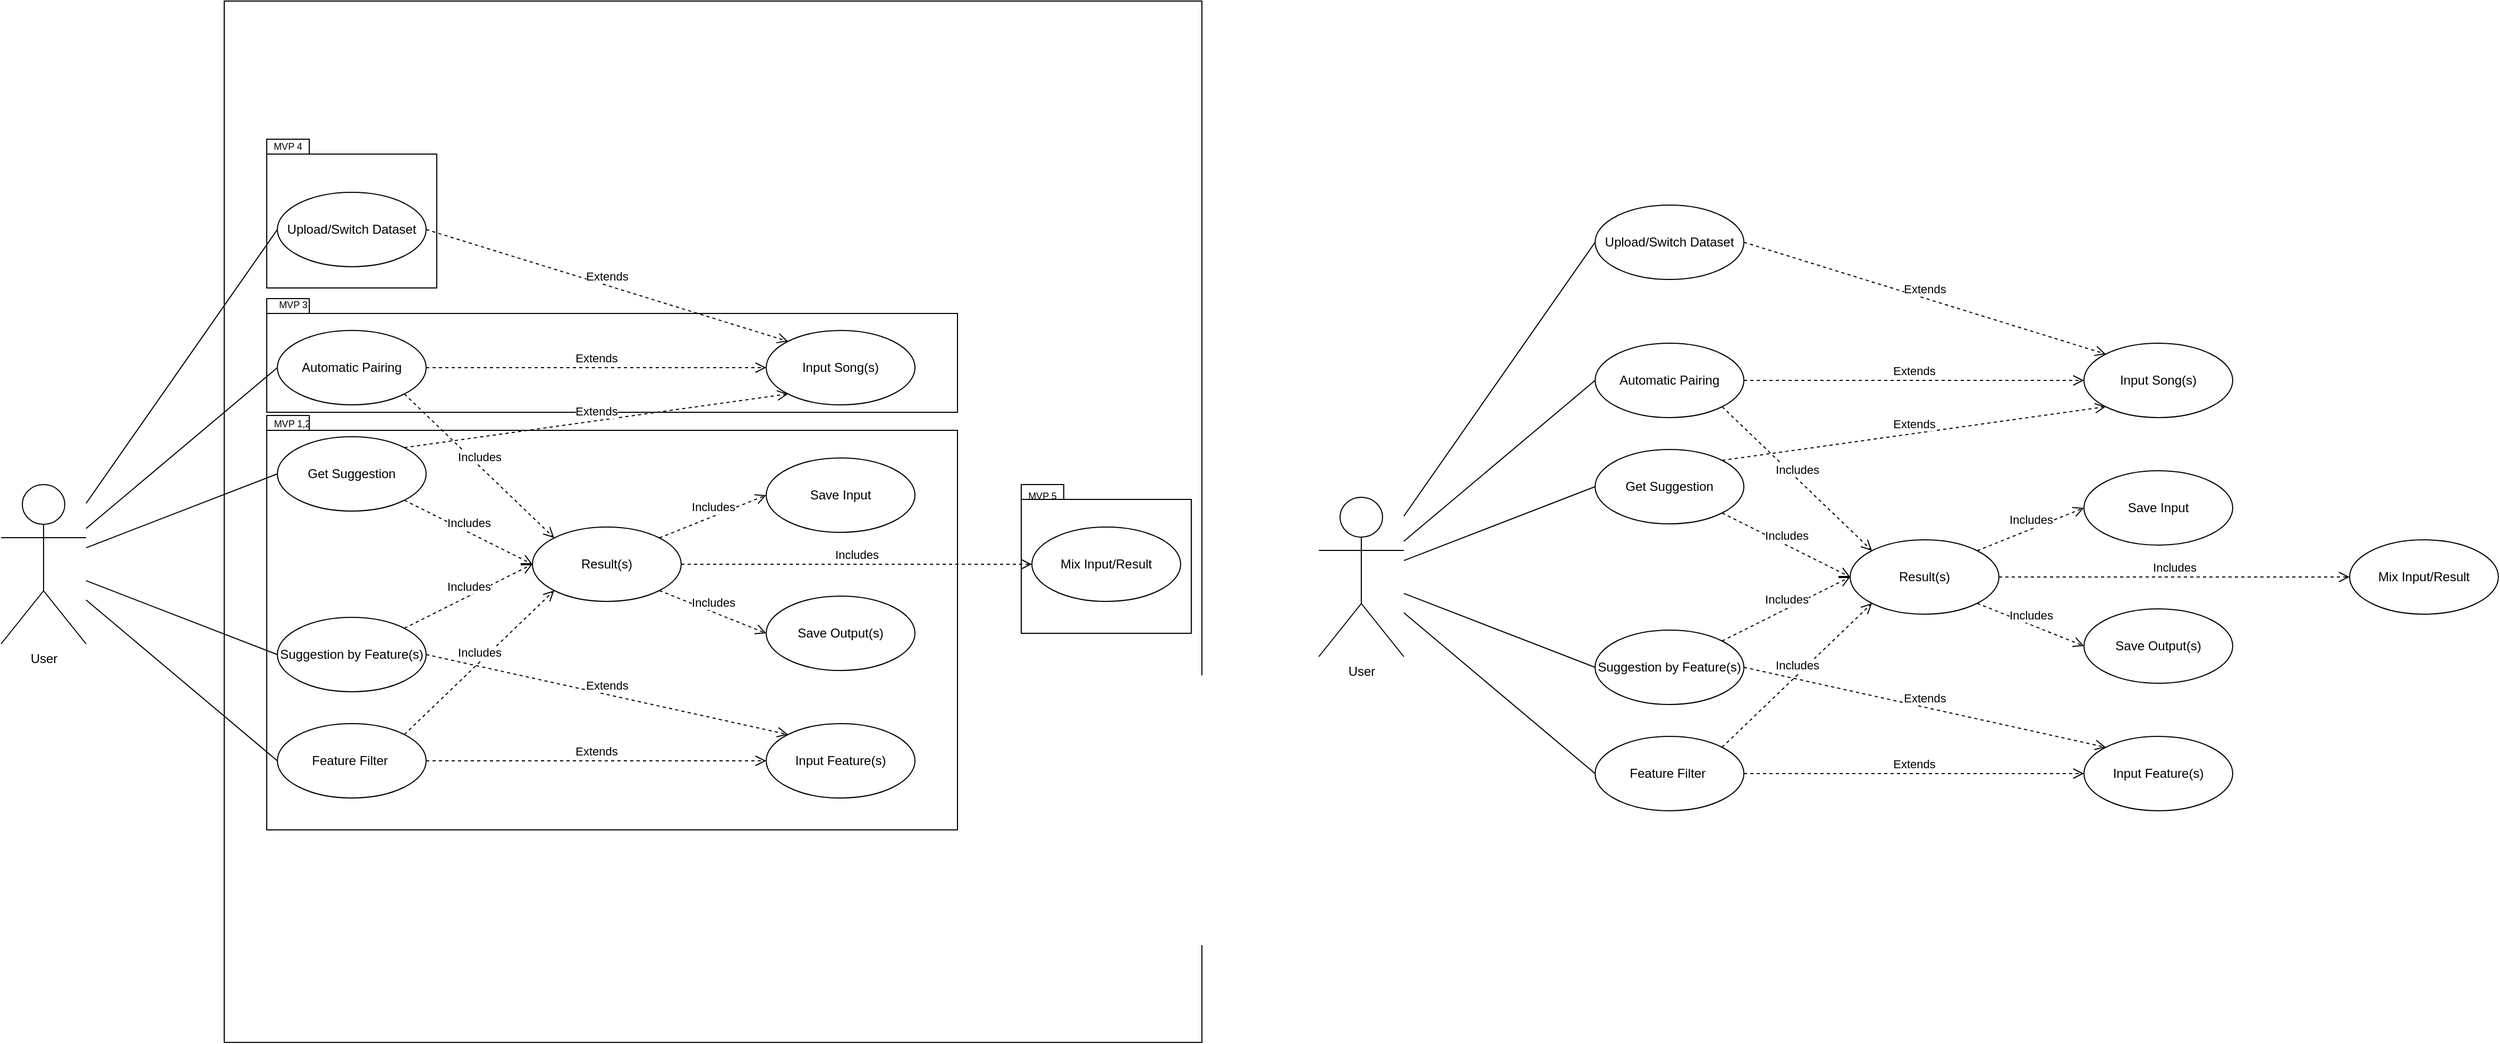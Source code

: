 <mxfile version="13.9.2" type="device"><diagram id="C5RBs43oDa-KdzZeNtuy" name="Page-1"><mxGraphModel dx="1703" dy="1934" grid="1" gridSize="10" guides="1" tooltips="1" connect="1" arrows="1" fold="1" page="1" pageScale="1" pageWidth="827" pageHeight="1169" math="0" shadow="0"><root><mxCell id="WIyWlLk6GJQsqaUBKTNV-0"/><mxCell id="WIyWlLk6GJQsqaUBKTNV-1" parent="WIyWlLk6GJQsqaUBKTNV-0"/><mxCell id="LaY01nCkbx8KZxwqlDOW-1" value="" style="rounded=0;whiteSpace=wrap;html=1;" vertex="1" parent="WIyWlLk6GJQsqaUBKTNV-1"><mxGeometry x="370" y="-350" width="920" height="980" as="geometry"/></mxCell><mxCell id="LaY01nCkbx8KZxwqlDOW-54" value="" style="shape=folder;fontStyle=1;spacingTop=10;tabWidth=40;tabHeight=14;tabPosition=left;html=1;" vertex="1" parent="WIyWlLk6GJQsqaUBKTNV-1"><mxGeometry x="410" y="-70" width="650" height="107" as="geometry"/></mxCell><mxCell id="LaY01nCkbx8KZxwqlDOW-51" value="package" style="shape=folder;fontStyle=1;spacingTop=10;tabWidth=40;tabHeight=14;tabPosition=left;html=1;" vertex="1" parent="WIyWlLk6GJQsqaUBKTNV-1"><mxGeometry x="410" y="-220" width="160" height="140" as="geometry"/></mxCell><mxCell id="LaY01nCkbx8KZxwqlDOW-49" value="" style="shape=folder;fontStyle=1;spacingTop=10;tabWidth=40;tabHeight=14;tabPosition=left;html=1;" vertex="1" parent="WIyWlLk6GJQsqaUBKTNV-1"><mxGeometry x="410" y="40" width="650" height="390" as="geometry"/></mxCell><mxCell id="LaY01nCkbx8KZxwqlDOW-0" value="User" style="shape=umlActor;verticalLabelPosition=bottom;verticalAlign=top;html=1;" vertex="1" parent="WIyWlLk6GJQsqaUBKTNV-1"><mxGeometry x="160" y="105" width="80" height="150" as="geometry"/></mxCell><mxCell id="LaY01nCkbx8KZxwqlDOW-2" value="Get Suggestion" style="ellipse;whiteSpace=wrap;html=1;" vertex="1" parent="WIyWlLk6GJQsqaUBKTNV-1"><mxGeometry x="420" y="60" width="140" height="70" as="geometry"/></mxCell><mxCell id="LaY01nCkbx8KZxwqlDOW-3" value="Suggestion by Feature(s)" style="ellipse;whiteSpace=wrap;html=1;" vertex="1" parent="WIyWlLk6GJQsqaUBKTNV-1"><mxGeometry x="420" y="230" width="140" height="70" as="geometry"/></mxCell><mxCell id="LaY01nCkbx8KZxwqlDOW-4" value="Feature Filter&amp;nbsp;" style="ellipse;whiteSpace=wrap;html=1;" vertex="1" parent="WIyWlLk6GJQsqaUBKTNV-1"><mxGeometry x="420" y="330" width="140" height="70" as="geometry"/></mxCell><mxCell id="LaY01nCkbx8KZxwqlDOW-5" value="Input Feature(s)" style="ellipse;whiteSpace=wrap;html=1;" vertex="1" parent="WIyWlLk6GJQsqaUBKTNV-1"><mxGeometry x="880" y="330" width="140" height="70" as="geometry"/></mxCell><mxCell id="LaY01nCkbx8KZxwqlDOW-12" value="Input Song(s)" style="ellipse;whiteSpace=wrap;html=1;" vertex="1" parent="WIyWlLk6GJQsqaUBKTNV-1"><mxGeometry x="880" y="-40" width="140" height="70" as="geometry"/></mxCell><mxCell id="LaY01nCkbx8KZxwqlDOW-13" value="Result(s)" style="ellipse;whiteSpace=wrap;html=1;" vertex="1" parent="WIyWlLk6GJQsqaUBKTNV-1"><mxGeometry x="660" y="145" width="140" height="70" as="geometry"/></mxCell><mxCell id="LaY01nCkbx8KZxwqlDOW-18" value="&lt;span style=&quot;color: rgb(0 , 0 , 0) ; font-family: &amp;#34;helvetica&amp;#34; ; font-size: 11px ; font-style: normal ; font-weight: 400 ; letter-spacing: normal ; text-align: center ; text-indent: 0px ; text-transform: none ; word-spacing: 0px ; background-color: rgb(255 , 255 , 255) ; display: inline ; float: none&quot;&gt;Extends&lt;/span&gt;" style="html=1;verticalAlign=bottom;endArrow=open;dashed=1;endSize=8;exitX=1;exitY=0;exitDx=0;exitDy=0;entryX=0;entryY=1;entryDx=0;entryDy=0;" edge="1" parent="WIyWlLk6GJQsqaUBKTNV-1" source="LaY01nCkbx8KZxwqlDOW-2" target="LaY01nCkbx8KZxwqlDOW-12"><mxGeometry relative="1" as="geometry"><mxPoint x="1030" y="140" as="sourcePoint"/><mxPoint x="950" y="140" as="targetPoint"/></mxGeometry></mxCell><mxCell id="LaY01nCkbx8KZxwqlDOW-21" value="Includes" style="html=1;verticalAlign=bottom;endArrow=open;dashed=1;endSize=8;exitX=1;exitY=1;exitDx=0;exitDy=0;" edge="1" parent="WIyWlLk6GJQsqaUBKTNV-1" source="LaY01nCkbx8KZxwqlDOW-2"><mxGeometry relative="1" as="geometry"><mxPoint x="590.0" y="115.0" as="sourcePoint"/><mxPoint x="660" y="180" as="targetPoint"/></mxGeometry></mxCell><mxCell id="LaY01nCkbx8KZxwqlDOW-25" value="Extends" style="html=1;verticalAlign=bottom;endArrow=open;dashed=1;endSize=8;exitX=1;exitY=0.5;exitDx=0;exitDy=0;entryX=0;entryY=0;entryDx=0;entryDy=0;" edge="1" parent="WIyWlLk6GJQsqaUBKTNV-1" source="LaY01nCkbx8KZxwqlDOW-3" target="LaY01nCkbx8KZxwqlDOW-5"><mxGeometry relative="1" as="geometry"><mxPoint x="569.995" y="270.002" as="sourcePoint"/><mxPoint x="839.985" y="321.018" as="targetPoint"/></mxGeometry></mxCell><mxCell id="LaY01nCkbx8KZxwqlDOW-26" value="Extends" style="html=1;verticalAlign=bottom;endArrow=open;dashed=1;endSize=8;exitX=1;exitY=0.5;exitDx=0;exitDy=0;entryX=0;entryY=0.5;entryDx=0;entryDy=0;" edge="1" parent="WIyWlLk6GJQsqaUBKTNV-1" source="LaY01nCkbx8KZxwqlDOW-4" target="LaY01nCkbx8KZxwqlDOW-5"><mxGeometry relative="1" as="geometry"><mxPoint x="560.005" y="129.492" as="sourcePoint"/><mxPoint x="829.995" y="180.508" as="targetPoint"/></mxGeometry></mxCell><mxCell id="LaY01nCkbx8KZxwqlDOW-27" value="&lt;span style=&quot;color: rgb(0 , 0 , 0) ; font-family: &amp;#34;helvetica&amp;#34; ; font-size: 11px ; font-style: normal ; font-weight: 400 ; letter-spacing: normal ; text-align: center ; text-indent: 0px ; text-transform: none ; word-spacing: 0px ; background-color: rgb(255 , 255 , 255) ; display: inline ; float: none&quot;&gt;Includes&lt;/span&gt;" style="html=1;verticalAlign=bottom;endArrow=open;dashed=1;endSize=8;exitX=1;exitY=0;exitDx=0;exitDy=0;entryX=0;entryY=0.5;entryDx=0;entryDy=0;" edge="1" parent="WIyWlLk6GJQsqaUBKTNV-1" source="LaY01nCkbx8KZxwqlDOW-3" target="LaY01nCkbx8KZxwqlDOW-13"><mxGeometry relative="1" as="geometry"><mxPoint x="550.005" y="119.492" as="sourcePoint"/><mxPoint x="689.995" y="170.508" as="targetPoint"/></mxGeometry></mxCell><mxCell id="LaY01nCkbx8KZxwqlDOW-28" value="Includes" style="html=1;verticalAlign=bottom;endArrow=open;dashed=1;endSize=8;exitX=1;exitY=0;exitDx=0;exitDy=0;entryX=0;entryY=1;entryDx=0;entryDy=0;" edge="1" parent="WIyWlLk6GJQsqaUBKTNV-1" source="LaY01nCkbx8KZxwqlDOW-4" target="LaY01nCkbx8KZxwqlDOW-13"><mxGeometry relative="1" as="geometry"><mxPoint x="560.005" y="129.492" as="sourcePoint"/><mxPoint x="699.995" y="180.508" as="targetPoint"/></mxGeometry></mxCell><mxCell id="LaY01nCkbx8KZxwqlDOW-29" value="Save Input" style="ellipse;whiteSpace=wrap;html=1;" vertex="1" parent="WIyWlLk6GJQsqaUBKTNV-1"><mxGeometry x="880" y="80" width="140" height="70" as="geometry"/></mxCell><mxCell id="LaY01nCkbx8KZxwqlDOW-30" value="&lt;span style=&quot;color: rgb(0 , 0 , 0) ; font-family: &amp;#34;helvetica&amp;#34; ; font-size: 11px ; font-style: normal ; font-weight: 400 ; letter-spacing: normal ; text-align: center ; text-indent: 0px ; text-transform: none ; word-spacing: 0px ; background-color: rgb(255 , 255 , 255) ; display: inline ; float: none&quot;&gt;Includes&lt;/span&gt;" style="html=1;verticalAlign=bottom;endArrow=open;dashed=1;endSize=8;exitX=1;exitY=0;exitDx=0;exitDy=0;entryX=0;entryY=0.5;entryDx=0;entryDy=0;" edge="1" parent="WIyWlLk6GJQsqaUBKTNV-1" source="LaY01nCkbx8KZxwqlDOW-13" target="LaY01nCkbx8KZxwqlDOW-29"><mxGeometry relative="1" as="geometry"><mxPoint x="570.0" y="95.0" as="sourcePoint"/><mxPoint x="670" y="95.0" as="targetPoint"/></mxGeometry></mxCell><mxCell id="LaY01nCkbx8KZxwqlDOW-31" value="" style="endArrow=none;html=1;entryX=0;entryY=0.5;entryDx=0;entryDy=0;" edge="1" parent="WIyWlLk6GJQsqaUBKTNV-1" source="LaY01nCkbx8KZxwqlDOW-0" target="LaY01nCkbx8KZxwqlDOW-2"><mxGeometry width="50" height="50" relative="1" as="geometry"><mxPoint x="240" y="140" as="sourcePoint"/><mxPoint x="290" y="90" as="targetPoint"/></mxGeometry></mxCell><mxCell id="LaY01nCkbx8KZxwqlDOW-32" value="" style="endArrow=none;html=1;entryX=0;entryY=0.5;entryDx=0;entryDy=0;" edge="1" parent="WIyWlLk6GJQsqaUBKTNV-1" source="LaY01nCkbx8KZxwqlDOW-0" target="LaY01nCkbx8KZxwqlDOW-3"><mxGeometry width="50" height="50" relative="1" as="geometry"><mxPoint x="250" y="300" as="sourcePoint"/><mxPoint x="300" y="250" as="targetPoint"/></mxGeometry></mxCell><mxCell id="LaY01nCkbx8KZxwqlDOW-33" value="" style="endArrow=none;html=1;exitX=0;exitY=0.5;exitDx=0;exitDy=0;" edge="1" parent="WIyWlLk6GJQsqaUBKTNV-1" source="LaY01nCkbx8KZxwqlDOW-4" target="LaY01nCkbx8KZxwqlDOW-0"><mxGeometry width="50" height="50" relative="1" as="geometry"><mxPoint x="260" y="350" as="sourcePoint"/><mxPoint x="310" y="300" as="targetPoint"/></mxGeometry></mxCell><mxCell id="LaY01nCkbx8KZxwqlDOW-34" value="Save Output(s)" style="ellipse;whiteSpace=wrap;html=1;" vertex="1" parent="WIyWlLk6GJQsqaUBKTNV-1"><mxGeometry x="880" y="210" width="140" height="70" as="geometry"/></mxCell><mxCell id="LaY01nCkbx8KZxwqlDOW-35" value="&lt;span style=&quot;color: rgb(0 , 0 , 0) ; font-family: &amp;#34;helvetica&amp;#34; ; font-size: 11px ; font-style: normal ; font-weight: 400 ; letter-spacing: normal ; text-align: center ; text-indent: 0px ; text-transform: none ; word-spacing: 0px ; background-color: rgb(255 , 255 , 255) ; display: inline ; float: none&quot;&gt;Includes&lt;/span&gt;" style="html=1;verticalAlign=bottom;endArrow=open;dashed=1;endSize=8;exitX=1;exitY=1;exitDx=0;exitDy=0;entryX=0;entryY=0.5;entryDx=0;entryDy=0;" edge="1" parent="WIyWlLk6GJQsqaUBKTNV-1" source="LaY01nCkbx8KZxwqlDOW-13" target="LaY01nCkbx8KZxwqlDOW-34"><mxGeometry relative="1" as="geometry"><mxPoint x="790.005" y="170.508" as="sourcePoint"/><mxPoint x="890" y="145.0" as="targetPoint"/></mxGeometry></mxCell><mxCell id="LaY01nCkbx8KZxwqlDOW-36" value="Automatic Pairing" style="ellipse;whiteSpace=wrap;html=1;" vertex="1" parent="WIyWlLk6GJQsqaUBKTNV-1"><mxGeometry x="420" y="-40" width="140" height="70" as="geometry"/></mxCell><mxCell id="LaY01nCkbx8KZxwqlDOW-37" value="&lt;span style=&quot;color: rgb(0 , 0 , 0) ; font-family: &amp;#34;helvetica&amp;#34; ; font-size: 11px ; font-style: normal ; font-weight: 400 ; letter-spacing: normal ; text-align: center ; text-indent: 0px ; text-transform: none ; word-spacing: 0px ; background-color: rgb(255 , 255 , 255) ; display: inline ; float: none&quot;&gt;Extends&lt;/span&gt;" style="html=1;verticalAlign=bottom;endArrow=open;dashed=1;endSize=8;exitX=1;exitY=0.5;exitDx=0;exitDy=0;entryX=0;entryY=0.5;entryDx=0;entryDy=0;" edge="1" parent="WIyWlLk6GJQsqaUBKTNV-1" source="LaY01nCkbx8KZxwqlDOW-36" target="LaY01nCkbx8KZxwqlDOW-12"><mxGeometry relative="1" as="geometry"><mxPoint x="570.0" y="95.0" as="sourcePoint"/><mxPoint x="680" y="110" as="targetPoint"/></mxGeometry></mxCell><mxCell id="LaY01nCkbx8KZxwqlDOW-38" value="Includes" style="html=1;verticalAlign=bottom;endArrow=open;dashed=1;endSize=8;exitX=1;exitY=1;exitDx=0;exitDy=0;entryX=0;entryY=0;entryDx=0;entryDy=0;" edge="1" parent="WIyWlLk6GJQsqaUBKTNV-1" source="LaY01nCkbx8KZxwqlDOW-36" target="LaY01nCkbx8KZxwqlDOW-13"><mxGeometry relative="1" as="geometry"><mxPoint x="550.005" y="119.492" as="sourcePoint"/><mxPoint x="670" y="190.0" as="targetPoint"/></mxGeometry></mxCell><mxCell id="LaY01nCkbx8KZxwqlDOW-45" value="" style="endArrow=none;html=1;strokeColor=#000000;entryX=0;entryY=0.5;entryDx=0;entryDy=0;" edge="1" parent="WIyWlLk6GJQsqaUBKTNV-1" source="LaY01nCkbx8KZxwqlDOW-0" target="LaY01nCkbx8KZxwqlDOW-36"><mxGeometry width="50" height="50" relative="1" as="geometry"><mxPoint x="280" y="-20" as="sourcePoint"/><mxPoint x="330" y="-70" as="targetPoint"/></mxGeometry></mxCell><mxCell id="LaY01nCkbx8KZxwqlDOW-46" value="Upload/Switch Dataset" style="ellipse;whiteSpace=wrap;html=1;" vertex="1" parent="WIyWlLk6GJQsqaUBKTNV-1"><mxGeometry x="420" y="-170" width="140" height="70" as="geometry"/></mxCell><mxCell id="LaY01nCkbx8KZxwqlDOW-47" value="&lt;span style=&quot;color: rgb(0 , 0 , 0) ; font-family: &amp;#34;helvetica&amp;#34; ; font-size: 11px ; font-style: normal ; font-weight: 400 ; letter-spacing: normal ; text-align: center ; text-indent: 0px ; text-transform: none ; word-spacing: 0px ; background-color: rgb(255 , 255 , 255) ; display: inline ; float: none&quot;&gt;Extends&lt;/span&gt;" style="html=1;verticalAlign=bottom;endArrow=open;dashed=1;endSize=8;exitX=1;exitY=0.5;exitDx=0;exitDy=0;entryX=0;entryY=0;entryDx=0;entryDy=0;" edge="1" parent="WIyWlLk6GJQsqaUBKTNV-1" source="LaY01nCkbx8KZxwqlDOW-46" target="LaY01nCkbx8KZxwqlDOW-12"><mxGeometry relative="1" as="geometry"><mxPoint x="570.0" y="5.0" as="sourcePoint"/><mxPoint x="890" y="5.0" as="targetPoint"/></mxGeometry></mxCell><mxCell id="LaY01nCkbx8KZxwqlDOW-48" value="" style="endArrow=none;html=1;strokeColor=#000000;entryX=0;entryY=0.5;entryDx=0;entryDy=0;" edge="1" parent="WIyWlLk6GJQsqaUBKTNV-1" source="LaY01nCkbx8KZxwqlDOW-0" target="LaY01nCkbx8KZxwqlDOW-46"><mxGeometry width="50" height="50" relative="1" as="geometry"><mxPoint x="250" y="90" as="sourcePoint"/><mxPoint x="430.0" y="5.0" as="targetPoint"/></mxGeometry></mxCell><mxCell id="LaY01nCkbx8KZxwqlDOW-50" value="&lt;font style=&quot;font-size: 9px&quot;&gt;MVP 1,2&lt;/font&gt;" style="text;html=1;strokeColor=none;fillColor=none;align=center;verticalAlign=middle;whiteSpace=wrap;rounded=0;" vertex="1" parent="WIyWlLk6GJQsqaUBKTNV-1"><mxGeometry x="384" y="37" width="100" height="20" as="geometry"/></mxCell><mxCell id="LaY01nCkbx8KZxwqlDOW-52" value="&lt;font style=&quot;font-size: 9px&quot;&gt;MVP 4&lt;/font&gt;" style="text;html=1;strokeColor=none;fillColor=none;align=center;verticalAlign=middle;whiteSpace=wrap;rounded=0;" vertex="1" parent="WIyWlLk6GJQsqaUBKTNV-1"><mxGeometry x="380" y="-224" width="100" height="20" as="geometry"/></mxCell><mxCell id="LaY01nCkbx8KZxwqlDOW-55" value="&lt;font style=&quot;font-size: 9px&quot;&gt;MVP 3&lt;/font&gt;" style="text;html=1;strokeColor=none;fillColor=none;align=center;verticalAlign=middle;whiteSpace=wrap;rounded=0;" vertex="1" parent="WIyWlLk6GJQsqaUBKTNV-1"><mxGeometry x="385" y="-75" width="100" height="20" as="geometry"/></mxCell><mxCell id="LaY01nCkbx8KZxwqlDOW-57" value="" style="shape=folder;fontStyle=1;spacingTop=10;tabWidth=40;tabHeight=14;tabPosition=left;html=1;" vertex="1" parent="WIyWlLk6GJQsqaUBKTNV-1"><mxGeometry x="1120" y="105" width="160" height="140" as="geometry"/></mxCell><mxCell id="LaY01nCkbx8KZxwqlDOW-59" value="&lt;font style=&quot;font-size: 9px&quot;&gt;MVP 5&lt;/font&gt;" style="text;html=1;strokeColor=none;fillColor=none;align=center;verticalAlign=middle;whiteSpace=wrap;rounded=0;" vertex="1" parent="WIyWlLk6GJQsqaUBKTNV-1"><mxGeometry x="1090" y="105" width="100" height="20" as="geometry"/></mxCell><mxCell id="LaY01nCkbx8KZxwqlDOW-60" value="Mix Input/Result" style="ellipse;whiteSpace=wrap;html=1;" vertex="1" parent="WIyWlLk6GJQsqaUBKTNV-1"><mxGeometry x="1130" y="145" width="140" height="70" as="geometry"/></mxCell><mxCell id="LaY01nCkbx8KZxwqlDOW-61" value="&lt;span style=&quot;color: rgb(0 , 0 , 0) ; font-family: &amp;#34;helvetica&amp;#34; ; font-size: 11px ; font-style: normal ; font-weight: 400 ; letter-spacing: normal ; text-align: center ; text-indent: 0px ; text-transform: none ; word-spacing: 0px ; background-color: rgb(255 , 255 , 255) ; display: inline ; float: none&quot;&gt;Includes&lt;/span&gt;" style="html=1;verticalAlign=bottom;endArrow=open;dashed=1;endSize=8;exitX=1;exitY=0.5;exitDx=0;exitDy=0;entryX=0;entryY=0.5;entryDx=0;entryDy=0;" edge="1" parent="WIyWlLk6GJQsqaUBKTNV-1" source="LaY01nCkbx8KZxwqlDOW-13" target="LaY01nCkbx8KZxwqlDOW-60"><mxGeometry relative="1" as="geometry"><mxPoint x="790.005" y="165.508" as="sourcePoint"/><mxPoint x="890" y="125.0" as="targetPoint"/></mxGeometry></mxCell><mxCell id="LaY01nCkbx8KZxwqlDOW-65" value="User" style="shape=umlActor;verticalLabelPosition=bottom;verticalAlign=top;html=1;" vertex="1" parent="WIyWlLk6GJQsqaUBKTNV-1"><mxGeometry x="1400" y="117" width="80" height="150" as="geometry"/></mxCell><mxCell id="LaY01nCkbx8KZxwqlDOW-66" value="Get Suggestion" style="ellipse;whiteSpace=wrap;html=1;" vertex="1" parent="WIyWlLk6GJQsqaUBKTNV-1"><mxGeometry x="1660" y="72" width="140" height="70" as="geometry"/></mxCell><mxCell id="LaY01nCkbx8KZxwqlDOW-67" value="Suggestion by Feature(s)" style="ellipse;whiteSpace=wrap;html=1;" vertex="1" parent="WIyWlLk6GJQsqaUBKTNV-1"><mxGeometry x="1660" y="242" width="140" height="70" as="geometry"/></mxCell><mxCell id="LaY01nCkbx8KZxwqlDOW-68" value="Feature Filter&amp;nbsp;" style="ellipse;whiteSpace=wrap;html=1;" vertex="1" parent="WIyWlLk6GJQsqaUBKTNV-1"><mxGeometry x="1660" y="342" width="140" height="70" as="geometry"/></mxCell><mxCell id="LaY01nCkbx8KZxwqlDOW-69" value="Input Feature(s)" style="ellipse;whiteSpace=wrap;html=1;" vertex="1" parent="WIyWlLk6GJQsqaUBKTNV-1"><mxGeometry x="2120" y="342" width="140" height="70" as="geometry"/></mxCell><mxCell id="LaY01nCkbx8KZxwqlDOW-70" value="Input Song(s)" style="ellipse;whiteSpace=wrap;html=1;" vertex="1" parent="WIyWlLk6GJQsqaUBKTNV-1"><mxGeometry x="2120" y="-28" width="140" height="70" as="geometry"/></mxCell><mxCell id="LaY01nCkbx8KZxwqlDOW-71" value="Result(s)" style="ellipse;whiteSpace=wrap;html=1;" vertex="1" parent="WIyWlLk6GJQsqaUBKTNV-1"><mxGeometry x="1900" y="157" width="140" height="70" as="geometry"/></mxCell><mxCell id="LaY01nCkbx8KZxwqlDOW-72" value="&lt;span style=&quot;color: rgb(0 , 0 , 0) ; font-family: &amp;#34;helvetica&amp;#34; ; font-size: 11px ; font-style: normal ; font-weight: 400 ; letter-spacing: normal ; text-align: center ; text-indent: 0px ; text-transform: none ; word-spacing: 0px ; background-color: rgb(255 , 255 , 255) ; display: inline ; float: none&quot;&gt;Extends&lt;/span&gt;" style="html=1;verticalAlign=bottom;endArrow=open;dashed=1;endSize=8;exitX=1;exitY=0;exitDx=0;exitDy=0;entryX=0;entryY=1;entryDx=0;entryDy=0;" edge="1" parent="WIyWlLk6GJQsqaUBKTNV-1" source="LaY01nCkbx8KZxwqlDOW-66" target="LaY01nCkbx8KZxwqlDOW-70"><mxGeometry relative="1" as="geometry"><mxPoint x="2270" y="152" as="sourcePoint"/><mxPoint x="2190" y="152" as="targetPoint"/></mxGeometry></mxCell><mxCell id="LaY01nCkbx8KZxwqlDOW-73" value="Includes" style="html=1;verticalAlign=bottom;endArrow=open;dashed=1;endSize=8;exitX=1;exitY=1;exitDx=0;exitDy=0;" edge="1" parent="WIyWlLk6GJQsqaUBKTNV-1" source="LaY01nCkbx8KZxwqlDOW-66"><mxGeometry relative="1" as="geometry"><mxPoint x="1830.0" y="127.0" as="sourcePoint"/><mxPoint x="1900" y="192" as="targetPoint"/></mxGeometry></mxCell><mxCell id="LaY01nCkbx8KZxwqlDOW-74" value="Extends" style="html=1;verticalAlign=bottom;endArrow=open;dashed=1;endSize=8;exitX=1;exitY=0.5;exitDx=0;exitDy=0;entryX=0;entryY=0;entryDx=0;entryDy=0;" edge="1" parent="WIyWlLk6GJQsqaUBKTNV-1" source="LaY01nCkbx8KZxwqlDOW-67" target="LaY01nCkbx8KZxwqlDOW-69"><mxGeometry relative="1" as="geometry"><mxPoint x="1809.995" y="282.002" as="sourcePoint"/><mxPoint x="2079.985" y="333.018" as="targetPoint"/></mxGeometry></mxCell><mxCell id="LaY01nCkbx8KZxwqlDOW-75" value="Extends" style="html=1;verticalAlign=bottom;endArrow=open;dashed=1;endSize=8;exitX=1;exitY=0.5;exitDx=0;exitDy=0;entryX=0;entryY=0.5;entryDx=0;entryDy=0;" edge="1" parent="WIyWlLk6GJQsqaUBKTNV-1" source="LaY01nCkbx8KZxwqlDOW-68" target="LaY01nCkbx8KZxwqlDOW-69"><mxGeometry relative="1" as="geometry"><mxPoint x="1800.005" y="141.492" as="sourcePoint"/><mxPoint x="2069.995" y="192.508" as="targetPoint"/></mxGeometry></mxCell><mxCell id="LaY01nCkbx8KZxwqlDOW-76" value="&lt;span style=&quot;color: rgb(0 , 0 , 0) ; font-family: &amp;#34;helvetica&amp;#34; ; font-size: 11px ; font-style: normal ; font-weight: 400 ; letter-spacing: normal ; text-align: center ; text-indent: 0px ; text-transform: none ; word-spacing: 0px ; background-color: rgb(255 , 255 , 255) ; display: inline ; float: none&quot;&gt;Includes&lt;/span&gt;" style="html=1;verticalAlign=bottom;endArrow=open;dashed=1;endSize=8;exitX=1;exitY=0;exitDx=0;exitDy=0;entryX=0;entryY=0.5;entryDx=0;entryDy=0;" edge="1" parent="WIyWlLk6GJQsqaUBKTNV-1" source="LaY01nCkbx8KZxwqlDOW-67" target="LaY01nCkbx8KZxwqlDOW-71"><mxGeometry relative="1" as="geometry"><mxPoint x="1790.005" y="131.492" as="sourcePoint"/><mxPoint x="1929.995" y="182.508" as="targetPoint"/></mxGeometry></mxCell><mxCell id="LaY01nCkbx8KZxwqlDOW-77" value="Includes" style="html=1;verticalAlign=bottom;endArrow=open;dashed=1;endSize=8;exitX=1;exitY=0;exitDx=0;exitDy=0;entryX=0;entryY=1;entryDx=0;entryDy=0;" edge="1" parent="WIyWlLk6GJQsqaUBKTNV-1" source="LaY01nCkbx8KZxwqlDOW-68" target="LaY01nCkbx8KZxwqlDOW-71"><mxGeometry relative="1" as="geometry"><mxPoint x="1800.005" y="141.492" as="sourcePoint"/><mxPoint x="1939.995" y="192.508" as="targetPoint"/></mxGeometry></mxCell><mxCell id="LaY01nCkbx8KZxwqlDOW-78" value="Save Input" style="ellipse;whiteSpace=wrap;html=1;" vertex="1" parent="WIyWlLk6GJQsqaUBKTNV-1"><mxGeometry x="2120" y="92" width="140" height="70" as="geometry"/></mxCell><mxCell id="LaY01nCkbx8KZxwqlDOW-79" value="&lt;span style=&quot;color: rgb(0 , 0 , 0) ; font-family: &amp;#34;helvetica&amp;#34; ; font-size: 11px ; font-style: normal ; font-weight: 400 ; letter-spacing: normal ; text-align: center ; text-indent: 0px ; text-transform: none ; word-spacing: 0px ; background-color: rgb(255 , 255 , 255) ; display: inline ; float: none&quot;&gt;Includes&lt;/span&gt;" style="html=1;verticalAlign=bottom;endArrow=open;dashed=1;endSize=8;exitX=1;exitY=0;exitDx=0;exitDy=0;entryX=0;entryY=0.5;entryDx=0;entryDy=0;" edge="1" parent="WIyWlLk6GJQsqaUBKTNV-1" source="LaY01nCkbx8KZxwqlDOW-71" target="LaY01nCkbx8KZxwqlDOW-78"><mxGeometry relative="1" as="geometry"><mxPoint x="1810.0" y="107.0" as="sourcePoint"/><mxPoint x="1910" y="107.0" as="targetPoint"/></mxGeometry></mxCell><mxCell id="LaY01nCkbx8KZxwqlDOW-80" value="" style="endArrow=none;html=1;entryX=0;entryY=0.5;entryDx=0;entryDy=0;" edge="1" parent="WIyWlLk6GJQsqaUBKTNV-1" source="LaY01nCkbx8KZxwqlDOW-65" target="LaY01nCkbx8KZxwqlDOW-66"><mxGeometry width="50" height="50" relative="1" as="geometry"><mxPoint x="1480" y="152" as="sourcePoint"/><mxPoint x="1530" y="102" as="targetPoint"/></mxGeometry></mxCell><mxCell id="LaY01nCkbx8KZxwqlDOW-81" value="" style="endArrow=none;html=1;entryX=0;entryY=0.5;entryDx=0;entryDy=0;" edge="1" parent="WIyWlLk6GJQsqaUBKTNV-1" source="LaY01nCkbx8KZxwqlDOW-65" target="LaY01nCkbx8KZxwqlDOW-67"><mxGeometry width="50" height="50" relative="1" as="geometry"><mxPoint x="1490" y="312" as="sourcePoint"/><mxPoint x="1540" y="262" as="targetPoint"/></mxGeometry></mxCell><mxCell id="LaY01nCkbx8KZxwqlDOW-82" value="" style="endArrow=none;html=1;exitX=0;exitY=0.5;exitDx=0;exitDy=0;" edge="1" parent="WIyWlLk6GJQsqaUBKTNV-1" source="LaY01nCkbx8KZxwqlDOW-68" target="LaY01nCkbx8KZxwqlDOW-65"><mxGeometry width="50" height="50" relative="1" as="geometry"><mxPoint x="1500" y="362" as="sourcePoint"/><mxPoint x="1550" y="312" as="targetPoint"/></mxGeometry></mxCell><mxCell id="LaY01nCkbx8KZxwqlDOW-83" value="Save Output(s)" style="ellipse;whiteSpace=wrap;html=1;" vertex="1" parent="WIyWlLk6GJQsqaUBKTNV-1"><mxGeometry x="2120" y="222" width="140" height="70" as="geometry"/></mxCell><mxCell id="LaY01nCkbx8KZxwqlDOW-84" value="&lt;span style=&quot;color: rgb(0 , 0 , 0) ; font-family: &amp;#34;helvetica&amp;#34; ; font-size: 11px ; font-style: normal ; font-weight: 400 ; letter-spacing: normal ; text-align: center ; text-indent: 0px ; text-transform: none ; word-spacing: 0px ; background-color: rgb(255 , 255 , 255) ; display: inline ; float: none&quot;&gt;Includes&lt;/span&gt;" style="html=1;verticalAlign=bottom;endArrow=open;dashed=1;endSize=8;exitX=1;exitY=1;exitDx=0;exitDy=0;entryX=0;entryY=0.5;entryDx=0;entryDy=0;" edge="1" parent="WIyWlLk6GJQsqaUBKTNV-1" source="LaY01nCkbx8KZxwqlDOW-71" target="LaY01nCkbx8KZxwqlDOW-83"><mxGeometry relative="1" as="geometry"><mxPoint x="2030.005" y="182.508" as="sourcePoint"/><mxPoint x="2130" y="157.0" as="targetPoint"/></mxGeometry></mxCell><mxCell id="LaY01nCkbx8KZxwqlDOW-85" value="Automatic Pairing" style="ellipse;whiteSpace=wrap;html=1;" vertex="1" parent="WIyWlLk6GJQsqaUBKTNV-1"><mxGeometry x="1660" y="-28" width="140" height="70" as="geometry"/></mxCell><mxCell id="LaY01nCkbx8KZxwqlDOW-86" value="&lt;span style=&quot;color: rgb(0 , 0 , 0) ; font-family: &amp;#34;helvetica&amp;#34; ; font-size: 11px ; font-style: normal ; font-weight: 400 ; letter-spacing: normal ; text-align: center ; text-indent: 0px ; text-transform: none ; word-spacing: 0px ; background-color: rgb(255 , 255 , 255) ; display: inline ; float: none&quot;&gt;Extends&lt;/span&gt;" style="html=1;verticalAlign=bottom;endArrow=open;dashed=1;endSize=8;exitX=1;exitY=0.5;exitDx=0;exitDy=0;entryX=0;entryY=0.5;entryDx=0;entryDy=0;" edge="1" parent="WIyWlLk6GJQsqaUBKTNV-1" source="LaY01nCkbx8KZxwqlDOW-85" target="LaY01nCkbx8KZxwqlDOW-70"><mxGeometry relative="1" as="geometry"><mxPoint x="1810.0" y="107.0" as="sourcePoint"/><mxPoint x="1920" y="122" as="targetPoint"/></mxGeometry></mxCell><mxCell id="LaY01nCkbx8KZxwqlDOW-87" value="Includes" style="html=1;verticalAlign=bottom;endArrow=open;dashed=1;endSize=8;exitX=1;exitY=1;exitDx=0;exitDy=0;entryX=0;entryY=0;entryDx=0;entryDy=0;" edge="1" parent="WIyWlLk6GJQsqaUBKTNV-1" source="LaY01nCkbx8KZxwqlDOW-85" target="LaY01nCkbx8KZxwqlDOW-71"><mxGeometry relative="1" as="geometry"><mxPoint x="1790.005" y="131.492" as="sourcePoint"/><mxPoint x="1910" y="202.0" as="targetPoint"/></mxGeometry></mxCell><mxCell id="LaY01nCkbx8KZxwqlDOW-88" value="" style="endArrow=none;html=1;strokeColor=#000000;entryX=0;entryY=0.5;entryDx=0;entryDy=0;" edge="1" parent="WIyWlLk6GJQsqaUBKTNV-1" source="LaY01nCkbx8KZxwqlDOW-65" target="LaY01nCkbx8KZxwqlDOW-85"><mxGeometry width="50" height="50" relative="1" as="geometry"><mxPoint x="1520" y="-8" as="sourcePoint"/><mxPoint x="1570" y="-58" as="targetPoint"/></mxGeometry></mxCell><mxCell id="LaY01nCkbx8KZxwqlDOW-89" value="Upload/Switch Dataset" style="ellipse;whiteSpace=wrap;html=1;" vertex="1" parent="WIyWlLk6GJQsqaUBKTNV-1"><mxGeometry x="1660" y="-158" width="140" height="70" as="geometry"/></mxCell><mxCell id="LaY01nCkbx8KZxwqlDOW-90" value="&lt;span style=&quot;color: rgb(0 , 0 , 0) ; font-family: &amp;#34;helvetica&amp;#34; ; font-size: 11px ; font-style: normal ; font-weight: 400 ; letter-spacing: normal ; text-align: center ; text-indent: 0px ; text-transform: none ; word-spacing: 0px ; background-color: rgb(255 , 255 , 255) ; display: inline ; float: none&quot;&gt;Extends&lt;/span&gt;" style="html=1;verticalAlign=bottom;endArrow=open;dashed=1;endSize=8;exitX=1;exitY=0.5;exitDx=0;exitDy=0;entryX=0;entryY=0;entryDx=0;entryDy=0;" edge="1" parent="WIyWlLk6GJQsqaUBKTNV-1" source="LaY01nCkbx8KZxwqlDOW-89" target="LaY01nCkbx8KZxwqlDOW-70"><mxGeometry relative="1" as="geometry"><mxPoint x="1810.0" y="17.0" as="sourcePoint"/><mxPoint x="2130" y="17.0" as="targetPoint"/></mxGeometry></mxCell><mxCell id="LaY01nCkbx8KZxwqlDOW-91" value="" style="endArrow=none;html=1;strokeColor=#000000;entryX=0;entryY=0.5;entryDx=0;entryDy=0;" edge="1" parent="WIyWlLk6GJQsqaUBKTNV-1" source="LaY01nCkbx8KZxwqlDOW-65" target="LaY01nCkbx8KZxwqlDOW-89"><mxGeometry width="50" height="50" relative="1" as="geometry"><mxPoint x="1490" y="102" as="sourcePoint"/><mxPoint x="1670.0" y="17.0" as="targetPoint"/></mxGeometry></mxCell><mxCell id="LaY01nCkbx8KZxwqlDOW-97" value="Mix Input/Result" style="ellipse;whiteSpace=wrap;html=1;" vertex="1" parent="WIyWlLk6GJQsqaUBKTNV-1"><mxGeometry x="2370" y="157" width="140" height="70" as="geometry"/></mxCell><mxCell id="LaY01nCkbx8KZxwqlDOW-98" value="&lt;span style=&quot;color: rgb(0 , 0 , 0) ; font-family: &amp;#34;helvetica&amp;#34; ; font-size: 11px ; font-style: normal ; font-weight: 400 ; letter-spacing: normal ; text-align: center ; text-indent: 0px ; text-transform: none ; word-spacing: 0px ; background-color: rgb(255 , 255 , 255) ; display: inline ; float: none&quot;&gt;Includes&lt;/span&gt;" style="html=1;verticalAlign=bottom;endArrow=open;dashed=1;endSize=8;exitX=1;exitY=0.5;exitDx=0;exitDy=0;entryX=0;entryY=0.5;entryDx=0;entryDy=0;" edge="1" parent="WIyWlLk6GJQsqaUBKTNV-1" source="LaY01nCkbx8KZxwqlDOW-71" target="LaY01nCkbx8KZxwqlDOW-97"><mxGeometry relative="1" as="geometry"><mxPoint x="2030.005" y="177.508" as="sourcePoint"/><mxPoint x="2130" y="137.0" as="targetPoint"/></mxGeometry></mxCell></root></mxGraphModel></diagram></mxfile>